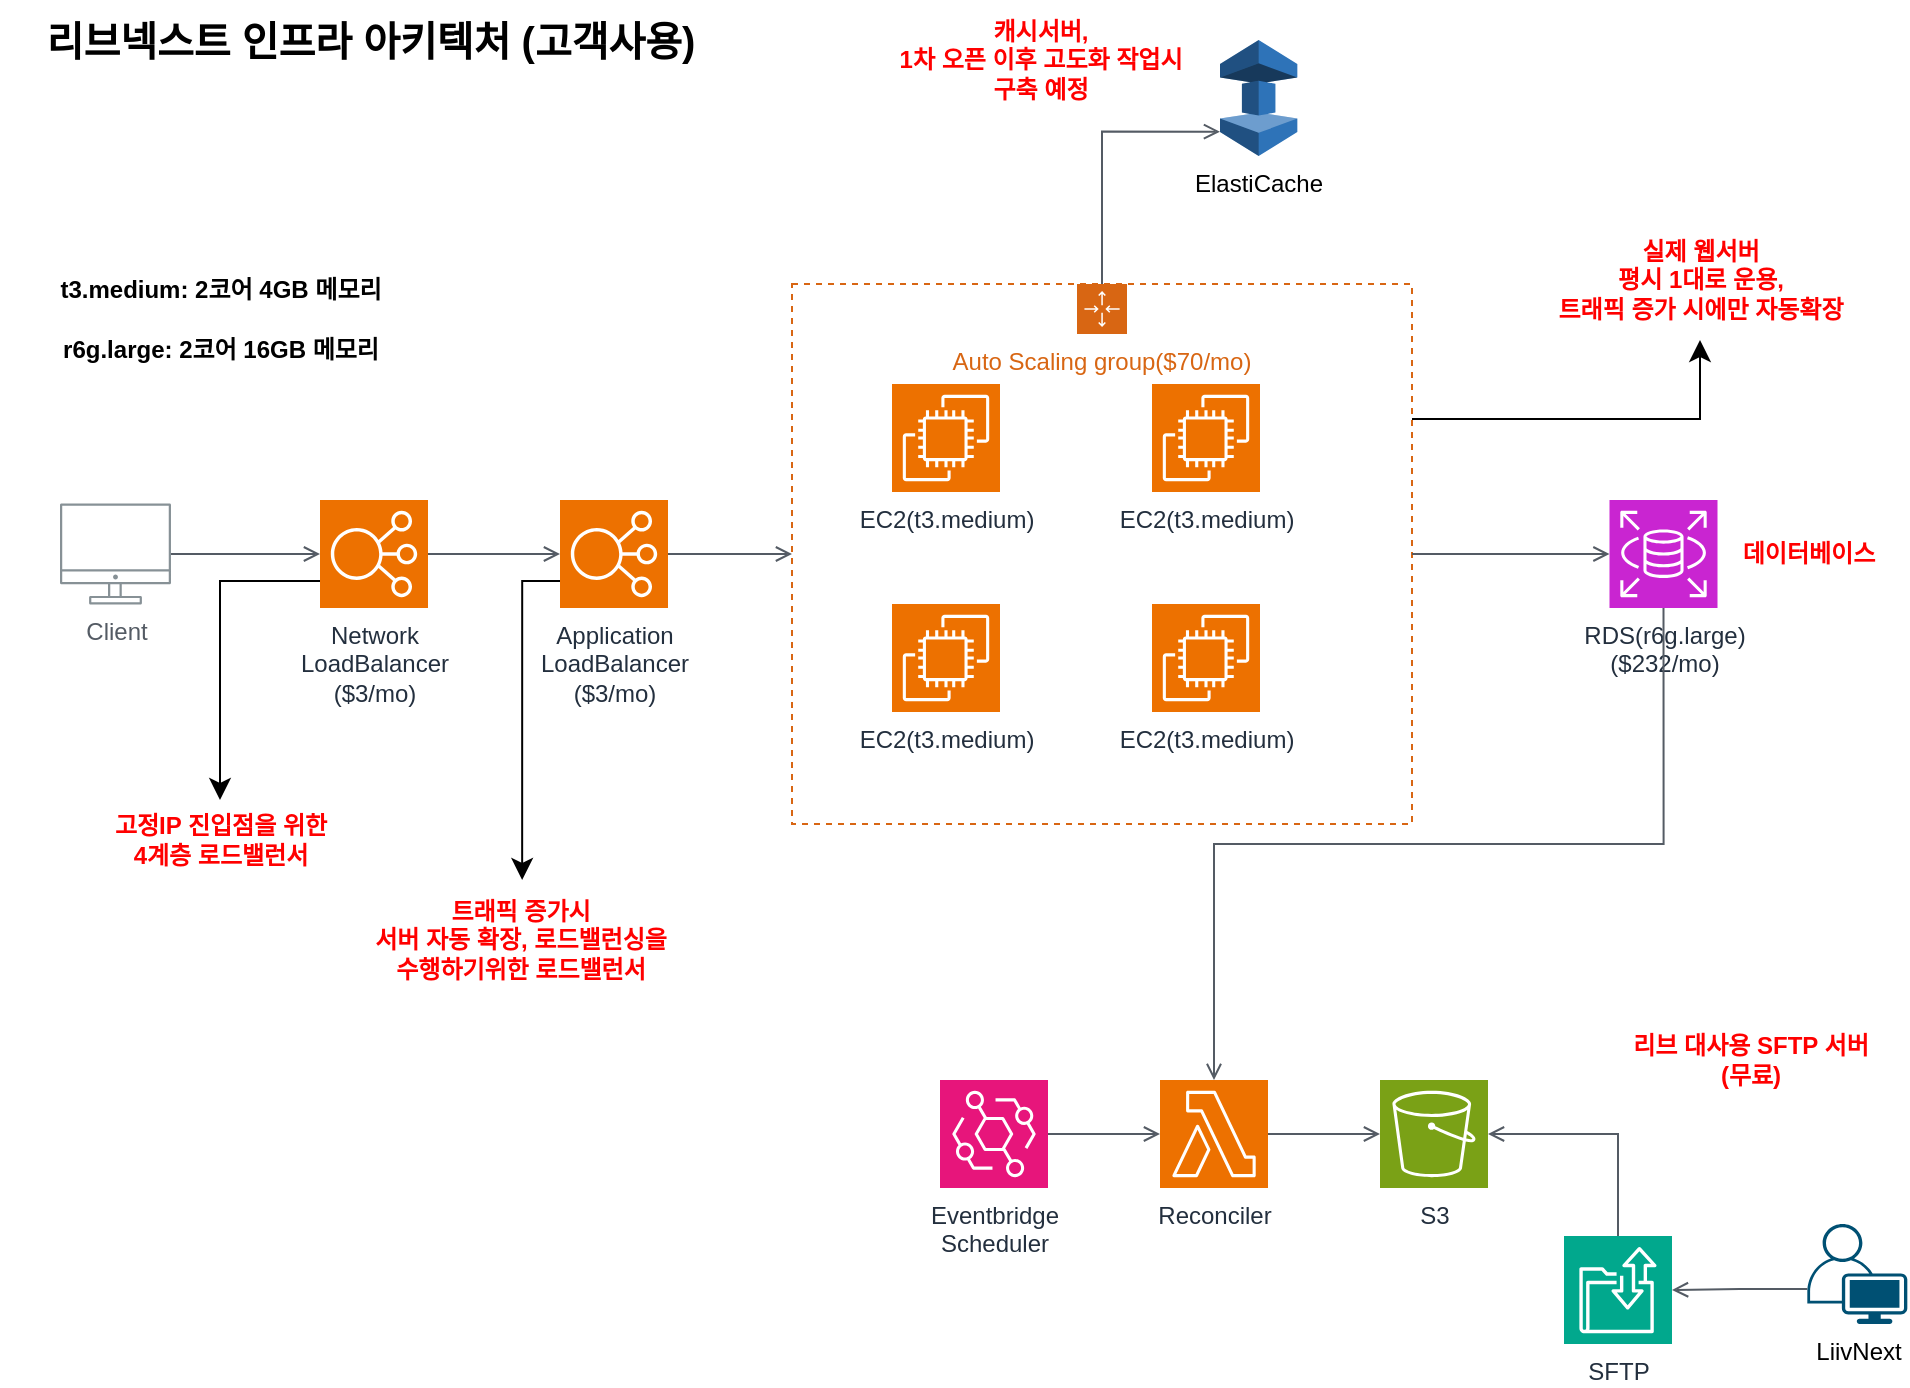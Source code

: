 <mxfile version="21.5.1" type="device">
  <diagram id="Ht1M8jgEwFfnCIfOTk4-" name="Page-1">
    <mxGraphModel dx="1098" dy="820" grid="1" gridSize="10" guides="1" tooltips="1" connect="1" arrows="1" fold="1" page="1" pageScale="1" pageWidth="1169" pageHeight="827" math="0" shadow="0">
      <root>
        <mxCell id="0" />
        <mxCell id="1" parent="0" />
        <mxCell id="UEzPUAAOIrF-is8g5C7q-109" value="Client" style="outlineConnect=0;gradientColor=none;fontColor=#545B64;strokeColor=none;fillColor=#879196;dashed=0;verticalLabelPosition=bottom;verticalAlign=top;align=center;html=1;fontSize=12;fontStyle=0;aspect=fixed;shape=mxgraph.aws4.illustration_desktop;pointerEvents=1;labelBackgroundColor=#ffffff;" parent="1" vertex="1">
          <mxGeometry x="140" y="271.75" width="55.49" height="50.5" as="geometry" />
        </mxCell>
        <mxCell id="WT9P7IldPV2H4tiKX_e4-3" value="RDS(r6g.large)&lt;br&gt;($232/mo)" style="sketch=0;points=[[0,0,0],[0.25,0,0],[0.5,0,0],[0.75,0,0],[1,0,0],[0,1,0],[0.25,1,0],[0.5,1,0],[0.75,1,0],[1,1,0],[0,0.25,0],[0,0.5,0],[0,0.75,0],[1,0.25,0],[1,0.5,0],[1,0.75,0]];outlineConnect=0;fontColor=#232F3E;fillColor=#C925D1;strokeColor=#ffffff;dashed=0;verticalLabelPosition=bottom;verticalAlign=top;align=center;html=1;fontSize=12;fontStyle=0;aspect=fixed;shape=mxgraph.aws4.resourceIcon;resIcon=mxgraph.aws4.rds;" parent="1" vertex="1">
          <mxGeometry x="914.75" y="270" width="54" height="54" as="geometry" />
        </mxCell>
        <mxCell id="WT9P7IldPV2H4tiKX_e4-6" value="Network &lt;br&gt;LoadBalancer&lt;br&gt;($3/mo)" style="sketch=0;points=[[0,0,0],[0.25,0,0],[0.5,0,0],[0.75,0,0],[1,0,0],[0,1,0],[0.25,1,0],[0.5,1,0],[0.75,1,0],[1,1,0],[0,0.25,0],[0,0.5,0],[0,0.75,0],[1,0.25,0],[1,0.5,0],[1,0.75,0]];outlineConnect=0;fontColor=#232F3E;fillColor=#ED7100;strokeColor=#ffffff;dashed=0;verticalLabelPosition=bottom;verticalAlign=top;align=center;html=1;fontSize=12;fontStyle=0;aspect=fixed;shape=mxgraph.aws4.resourceIcon;resIcon=mxgraph.aws4.elastic_load_balancing;" parent="1" vertex="1">
          <mxGeometry x="270" y="270" width="54" height="54" as="geometry" />
        </mxCell>
        <mxCell id="WT9P7IldPV2H4tiKX_e4-16" value="Application&lt;br&gt;LoadBalancer&lt;br&gt;($3/mo)" style="sketch=0;points=[[0,0,0],[0.25,0,0],[0.5,0,0],[0.75,0,0],[1,0,0],[0,1,0],[0.25,1,0],[0.5,1,0],[0.75,1,0],[1,1,0],[0,0.25,0],[0,0.5,0],[0,0.75,0],[1,0.25,0],[1,0.5,0],[1,0.75,0]];outlineConnect=0;fontColor=#232F3E;fillColor=#ED7100;strokeColor=#ffffff;dashed=0;verticalLabelPosition=bottom;verticalAlign=top;align=center;html=1;fontSize=12;fontStyle=0;aspect=fixed;shape=mxgraph.aws4.resourceIcon;resIcon=mxgraph.aws4.elastic_load_balancing;" parent="1" vertex="1">
          <mxGeometry x="390" y="270" width="54" height="54" as="geometry" />
        </mxCell>
        <mxCell id="WT9P7IldPV2H4tiKX_e4-18" value="" style="edgeStyle=orthogonalEdgeStyle;html=1;endArrow=open;elbow=vertical;startArrow=none;endFill=0;strokeColor=#545B64;rounded=0;exitX=1;exitY=0.5;exitDx=0;exitDy=0;exitPerimeter=0;entryX=0;entryY=0.5;entryDx=0;entryDy=0;entryPerimeter=0;" parent="1" source="WT9P7IldPV2H4tiKX_e4-6" target="WT9P7IldPV2H4tiKX_e4-16" edge="1">
          <mxGeometry width="100" relative="1" as="geometry">
            <mxPoint x="420" y="147" as="sourcePoint" />
            <mxPoint x="510" y="147" as="targetPoint" />
          </mxGeometry>
        </mxCell>
        <mxCell id="WT9P7IldPV2H4tiKX_e4-19" value="Auto Scaling group($70/mo)" style="points=[[0,0],[0.25,0],[0.5,0],[0.75,0],[1,0],[1,0.25],[1,0.5],[1,0.75],[1,1],[0.75,1],[0.5,1],[0.25,1],[0,1],[0,0.75],[0,0.5],[0,0.25]];outlineConnect=0;gradientColor=none;html=1;whiteSpace=wrap;fontSize=12;fontStyle=0;container=1;pointerEvents=0;collapsible=0;recursiveResize=0;shape=mxgraph.aws4.groupCenter;grIcon=mxgraph.aws4.group_auto_scaling_group;grStroke=1;strokeColor=#D86613;fillColor=none;verticalAlign=top;align=center;fontColor=#D86613;dashed=1;spacingTop=25;" parent="1" vertex="1">
          <mxGeometry x="506" y="162" width="310" height="270" as="geometry" />
        </mxCell>
        <mxCell id="WT9P7IldPV2H4tiKX_e4-15" value="EC2(t3.medium)" style="sketch=0;points=[[0,0,0],[0.25,0,0],[0.5,0,0],[0.75,0,0],[1,0,0],[0,1,0],[0.25,1,0],[0.5,1,0],[0.75,1,0],[1,1,0],[0,0.25,0],[0,0.5,0],[0,0.75,0],[1,0.25,0],[1,0.5,0],[1,0.75,0]];outlineConnect=0;fontColor=#232F3E;fillColor=#ED7100;strokeColor=#ffffff;dashed=0;verticalLabelPosition=bottom;verticalAlign=top;align=center;html=1;fontSize=12;fontStyle=0;aspect=fixed;shape=mxgraph.aws4.resourceIcon;resIcon=mxgraph.aws4.ec2;" parent="WT9P7IldPV2H4tiKX_e4-19" vertex="1">
          <mxGeometry x="50" y="50" width="54" height="54" as="geometry" />
        </mxCell>
        <mxCell id="WT9P7IldPV2H4tiKX_e4-30" value="EC2(t3.medium)" style="sketch=0;points=[[0,0,0],[0.25,0,0],[0.5,0,0],[0.75,0,0],[1,0,0],[0,1,0],[0.25,1,0],[0.5,1,0],[0.75,1,0],[1,1,0],[0,0.25,0],[0,0.5,0],[0,0.75,0],[1,0.25,0],[1,0.5,0],[1,0.75,0]];outlineConnect=0;fontColor=#232F3E;fillColor=#ED7100;strokeColor=#ffffff;dashed=0;verticalLabelPosition=bottom;verticalAlign=top;align=center;html=1;fontSize=12;fontStyle=0;aspect=fixed;shape=mxgraph.aws4.resourceIcon;resIcon=mxgraph.aws4.ec2;" parent="WT9P7IldPV2H4tiKX_e4-19" vertex="1">
          <mxGeometry x="180" y="50" width="54" height="54" as="geometry" />
        </mxCell>
        <mxCell id="WT9P7IldPV2H4tiKX_e4-29" value="EC2(t3.medium)" style="sketch=0;points=[[0,0,0],[0.25,0,0],[0.5,0,0],[0.75,0,0],[1,0,0],[0,1,0],[0.25,1,0],[0.5,1,0],[0.75,1,0],[1,1,0],[0,0.25,0],[0,0.5,0],[0,0.75,0],[1,0.25,0],[1,0.5,0],[1,0.75,0]];outlineConnect=0;fontColor=#232F3E;fillColor=#ED7100;strokeColor=#ffffff;dashed=0;verticalLabelPosition=bottom;verticalAlign=top;align=center;html=1;fontSize=12;fontStyle=0;aspect=fixed;shape=mxgraph.aws4.resourceIcon;resIcon=mxgraph.aws4.ec2;" parent="WT9P7IldPV2H4tiKX_e4-19" vertex="1">
          <mxGeometry x="180" y="160" width="54" height="54" as="geometry" />
        </mxCell>
        <mxCell id="WT9P7IldPV2H4tiKX_e4-28" value="EC2(t3.medium)" style="sketch=0;points=[[0,0,0],[0.25,0,0],[0.5,0,0],[0.75,0,0],[1,0,0],[0,1,0],[0.25,1,0],[0.5,1,0],[0.75,1,0],[1,1,0],[0,0.25,0],[0,0.5,0],[0,0.75,0],[1,0.25,0],[1,0.5,0],[1,0.75,0]];outlineConnect=0;fontColor=#232F3E;fillColor=#ED7100;strokeColor=#ffffff;dashed=0;verticalLabelPosition=bottom;verticalAlign=top;align=center;html=1;fontSize=12;fontStyle=0;aspect=fixed;shape=mxgraph.aws4.resourceIcon;resIcon=mxgraph.aws4.ec2;" parent="WT9P7IldPV2H4tiKX_e4-19" vertex="1">
          <mxGeometry x="50" y="160" width="54" height="54" as="geometry" />
        </mxCell>
        <mxCell id="WT9P7IldPV2H4tiKX_e4-22" value="" style="edgeStyle=orthogonalEdgeStyle;html=1;endArrow=open;elbow=vertical;startArrow=none;endFill=0;strokeColor=#545B64;rounded=0;exitX=1;exitY=0.5;exitDx=0;exitDy=0;exitPerimeter=0;entryX=0;entryY=0.5;entryDx=0;entryDy=0;" parent="1" source="WT9P7IldPV2H4tiKX_e4-16" target="WT9P7IldPV2H4tiKX_e4-19" edge="1">
          <mxGeometry width="100" relative="1" as="geometry">
            <mxPoint x="572.5" y="296.5" as="sourcePoint" />
            <mxPoint x="675" y="297" as="targetPoint" />
          </mxGeometry>
        </mxCell>
        <mxCell id="WT9P7IldPV2H4tiKX_e4-25" value="" style="edgeStyle=orthogonalEdgeStyle;html=1;endArrow=open;elbow=vertical;startArrow=none;endFill=0;strokeColor=#545B64;rounded=0;exitX=0.5;exitY=0;exitDx=0;exitDy=0;entryX=0;entryY=0.79;entryDx=0;entryDy=0;entryPerimeter=0;" parent="1" source="WT9P7IldPV2H4tiKX_e4-19" target="WT9P7IldPV2H4tiKX_e4-26" edge="1">
          <mxGeometry width="100" relative="1" as="geometry">
            <mxPoint x="810" y="82" as="sourcePoint" />
            <mxPoint x="660.995" y="80" as="targetPoint" />
          </mxGeometry>
        </mxCell>
        <mxCell id="WT9P7IldPV2H4tiKX_e4-26" value="ElastiCache" style="outlineConnect=0;dashed=0;verticalLabelPosition=bottom;verticalAlign=top;align=center;html=1;shape=mxgraph.aws3.elasticache;fillColor=#2E73B8;gradientColor=none;aspect=fixed;" parent="1" vertex="1">
          <mxGeometry x="720" y="40" width="38.67" height="58" as="geometry" />
        </mxCell>
        <mxCell id="WT9P7IldPV2H4tiKX_e4-31" value="" style="edgeStyle=orthogonalEdgeStyle;html=1;endArrow=open;elbow=vertical;startArrow=none;endFill=0;strokeColor=#545B64;rounded=0;exitX=1;exitY=0.5;exitDx=0;exitDy=0;entryX=0;entryY=0.5;entryDx=0;entryDy=0;entryPerimeter=0;" parent="1" source="WT9P7IldPV2H4tiKX_e4-19" target="WT9P7IldPV2H4tiKX_e4-3" edge="1">
          <mxGeometry width="100" relative="1" as="geometry">
            <mxPoint x="990" y="296.66" as="sourcePoint" />
            <mxPoint x="1082" y="296.66" as="targetPoint" />
          </mxGeometry>
        </mxCell>
        <mxCell id="WT9P7IldPV2H4tiKX_e4-32" value="Eventbridge&lt;br&gt;Scheduler" style="sketch=0;points=[[0,0,0],[0.25,0,0],[0.5,0,0],[0.75,0,0],[1,0,0],[0,1,0],[0.25,1,0],[0.5,1,0],[0.75,1,0],[1,1,0],[0,0.25,0],[0,0.5,0],[0,0.75,0],[1,0.25,0],[1,0.5,0],[1,0.75,0]];outlineConnect=0;fontColor=#232F3E;fillColor=#E7157B;strokeColor=#ffffff;dashed=0;verticalLabelPosition=bottom;verticalAlign=top;align=center;html=1;fontSize=12;fontStyle=0;aspect=fixed;shape=mxgraph.aws4.resourceIcon;resIcon=mxgraph.aws4.eventbridge;" parent="1" vertex="1">
          <mxGeometry x="580" y="560" width="54" height="54" as="geometry" />
        </mxCell>
        <mxCell id="WT9P7IldPV2H4tiKX_e4-34" value="" style="edgeStyle=orthogonalEdgeStyle;html=1;endArrow=open;elbow=vertical;startArrow=none;endFill=0;strokeColor=#545B64;rounded=0;" parent="1" source="UEzPUAAOIrF-is8g5C7q-109" target="WT9P7IldPV2H4tiKX_e4-6" edge="1">
          <mxGeometry width="100" relative="1" as="geometry">
            <mxPoint x="210" y="296.8" as="sourcePoint" />
            <mxPoint x="312" y="296.8" as="targetPoint" />
          </mxGeometry>
        </mxCell>
        <mxCell id="WT9P7IldPV2H4tiKX_e4-35" value="Reconciler" style="sketch=0;points=[[0,0,0],[0.25,0,0],[0.5,0,0],[0.75,0,0],[1,0,0],[0,1,0],[0.25,1,0],[0.5,1,0],[0.75,1,0],[1,1,0],[0,0.25,0],[0,0.5,0],[0,0.75,0],[1,0.25,0],[1,0.5,0],[1,0.75,0]];outlineConnect=0;fontColor=#232F3E;fillColor=#ED7100;strokeColor=#ffffff;dashed=0;verticalLabelPosition=bottom;verticalAlign=top;align=center;html=1;fontSize=12;fontStyle=0;aspect=fixed;shape=mxgraph.aws4.resourceIcon;resIcon=mxgraph.aws4.lambda;" parent="1" vertex="1">
          <mxGeometry x="690" y="560" width="54" height="54" as="geometry" />
        </mxCell>
        <mxCell id="WT9P7IldPV2H4tiKX_e4-39" value="S3" style="sketch=0;points=[[0,0,0],[0.25,0,0],[0.5,0,0],[0.75,0,0],[1,0,0],[0,1,0],[0.25,1,0],[0.5,1,0],[0.75,1,0],[1,1,0],[0,0.25,0],[0,0.5,0],[0,0.75,0],[1,0.25,0],[1,0.5,0],[1,0.75,0]];outlineConnect=0;fontColor=#232F3E;fillColor=#7AA116;strokeColor=#ffffff;dashed=0;verticalLabelPosition=bottom;verticalAlign=top;align=center;html=1;fontSize=12;fontStyle=0;aspect=fixed;shape=mxgraph.aws4.resourceIcon;resIcon=mxgraph.aws4.s3;" parent="1" vertex="1">
          <mxGeometry x="800" y="560" width="54" height="54" as="geometry" />
        </mxCell>
        <mxCell id="WT9P7IldPV2H4tiKX_e4-40" value="" style="edgeStyle=orthogonalEdgeStyle;html=1;endArrow=open;elbow=vertical;startArrow=none;endFill=0;strokeColor=#545B64;rounded=0;exitX=1;exitY=0.5;exitDx=0;exitDy=0;exitPerimeter=0;entryX=0;entryY=0.5;entryDx=0;entryDy=0;entryPerimeter=0;" parent="1" source="WT9P7IldPV2H4tiKX_e4-32" target="WT9P7IldPV2H4tiKX_e4-35" edge="1">
          <mxGeometry width="100" relative="1" as="geometry">
            <mxPoint x="695.75" y="680" as="sourcePoint" />
            <mxPoint x="795.75" y="680" as="targetPoint" />
          </mxGeometry>
        </mxCell>
        <mxCell id="WT9P7IldPV2H4tiKX_e4-41" value="" style="edgeStyle=orthogonalEdgeStyle;html=1;endArrow=open;elbow=vertical;startArrow=none;endFill=0;strokeColor=#545B64;rounded=0;exitX=1;exitY=0.5;exitDx=0;exitDy=0;exitPerimeter=0;" parent="1" source="WT9P7IldPV2H4tiKX_e4-35" target="WT9P7IldPV2H4tiKX_e4-39" edge="1">
          <mxGeometry width="100" relative="1" as="geometry">
            <mxPoint x="770" y="588.77" as="sourcePoint" />
            <mxPoint x="830" y="589" as="targetPoint" />
          </mxGeometry>
        </mxCell>
        <mxCell id="WT9P7IldPV2H4tiKX_e4-43" value="SFTP" style="sketch=0;points=[[0,0,0],[0.25,0,0],[0.5,0,0],[0.75,0,0],[1,0,0],[0,1,0],[0.25,1,0],[0.5,1,0],[0.75,1,0],[1,1,0],[0,0.25,0],[0,0.5,0],[0,0.75,0],[1,0.25,0],[1,0.5,0],[1,0.75,0]];outlineConnect=0;fontColor=#232F3E;fillColor=#01A88D;strokeColor=#ffffff;dashed=0;verticalLabelPosition=bottom;verticalAlign=top;align=center;html=1;fontSize=12;fontStyle=0;aspect=fixed;shape=mxgraph.aws4.resourceIcon;resIcon=mxgraph.aws4.transfer_family;" parent="1" vertex="1">
          <mxGeometry x="892" y="638" width="54" height="54" as="geometry" />
        </mxCell>
        <mxCell id="WT9P7IldPV2H4tiKX_e4-44" value="" style="edgeStyle=orthogonalEdgeStyle;html=1;endArrow=open;elbow=vertical;startArrow=none;endFill=0;strokeColor=#545B64;rounded=0;exitX=0.5;exitY=0;exitDx=0;exitDy=0;exitPerimeter=0;entryX=1;entryY=0.5;entryDx=0;entryDy=0;entryPerimeter=0;" parent="1" source="WT9P7IldPV2H4tiKX_e4-43" target="WT9P7IldPV2H4tiKX_e4-39" edge="1">
          <mxGeometry width="100" relative="1" as="geometry">
            <mxPoint x="1032" y="586.52" as="sourcePoint" />
            <mxPoint x="1088" y="586.52" as="targetPoint" />
          </mxGeometry>
        </mxCell>
        <mxCell id="WT9P7IldPV2H4tiKX_e4-45" value="LiivNext" style="points=[[0.35,0,0],[0.98,0.51,0],[1,0.71,0],[0.67,1,0],[0,0.795,0],[0,0.65,0]];verticalLabelPosition=bottom;sketch=0;html=1;verticalAlign=top;aspect=fixed;align=center;pointerEvents=1;shape=mxgraph.cisco19.user;fillColor=#005073;strokeColor=none;" parent="1" vertex="1">
          <mxGeometry x="1013.66" y="632" width="50" height="50" as="geometry" />
        </mxCell>
        <mxCell id="WT9P7IldPV2H4tiKX_e4-47" value="" style="edgeStyle=orthogonalEdgeStyle;html=1;endArrow=open;elbow=vertical;startArrow=none;endFill=0;strokeColor=#545B64;rounded=0;exitX=0;exitY=0.65;exitDx=0;exitDy=0;exitPerimeter=0;entryX=1;entryY=0.5;entryDx=0;entryDy=0;entryPerimeter=0;" parent="1" source="WT9P7IldPV2H4tiKX_e4-45" target="WT9P7IldPV2H4tiKX_e4-43" edge="1">
          <mxGeometry width="100" relative="1" as="geometry">
            <mxPoint x="1043" y="679" as="sourcePoint" />
            <mxPoint x="982" y="628" as="targetPoint" />
          </mxGeometry>
        </mxCell>
        <mxCell id="WT9P7IldPV2H4tiKX_e4-49" value="&lt;font style=&quot;font-size: 20px;&quot;&gt;&lt;b style=&quot;font-size: 20px;&quot;&gt;리브넥스트 인프라 아키텍처 (고객사용)&lt;br&gt;&lt;/b&gt;&lt;/font&gt;" style="text;html=1;align=center;verticalAlign=middle;resizable=0;points=[];autosize=1;strokeColor=none;fillColor=none;fontSize=20;" parent="1" vertex="1">
          <mxGeometry x="110" y="20" width="370" height="40" as="geometry" />
        </mxCell>
        <mxCell id="7BHEjiyhzzTdp9k4Y-Ck-2" value="" style="edgeStyle=orthogonalEdgeStyle;html=1;endArrow=open;elbow=vertical;startArrow=none;endFill=0;strokeColor=#545B64;rounded=0;exitX=0.5;exitY=1;exitDx=0;exitDy=0;exitPerimeter=0;entryX=0.5;entryY=0;entryDx=0;entryDy=0;entryPerimeter=0;" parent="1" source="WT9P7IldPV2H4tiKX_e4-3" target="WT9P7IldPV2H4tiKX_e4-35" edge="1">
          <mxGeometry width="100" relative="1" as="geometry">
            <mxPoint x="840" y="460" as="sourcePoint" />
            <mxPoint x="896" y="460" as="targetPoint" />
          </mxGeometry>
        </mxCell>
        <mxCell id="7BHEjiyhzzTdp9k4Y-Ck-4" value="고정IP 진입점을 위한&lt;br style=&quot;font-size: 12px;&quot;&gt;4계층 로드밸런서" style="text;html=1;align=center;verticalAlign=middle;resizable=0;points=[];autosize=1;strokeColor=none;fillColor=none;fontColor=#ff0000;fontSize=12;fontStyle=1" parent="1" vertex="1">
          <mxGeometry x="150" y="420" width="140" height="40" as="geometry" />
        </mxCell>
        <mxCell id="7BHEjiyhzzTdp9k4Y-Ck-6" value="트래픽 증가시&lt;br&gt;서버 자동 확장, 로드밸런싱을&lt;br&gt;수행하기위한 로드밸런서" style="text;html=1;align=center;verticalAlign=middle;resizable=0;points=[];autosize=1;strokeColor=none;fillColor=none;fontStyle=1;fontColor=#ff0000;" parent="1" vertex="1">
          <mxGeometry x="280" y="460" width="180" height="60" as="geometry" />
        </mxCell>
        <mxCell id="7BHEjiyhzzTdp9k4Y-Ck-9" value="" style="edgeStyle=segmentEdgeStyle;endArrow=classic;html=1;curved=0;rounded=0;endSize=8;startSize=8;exitX=0;exitY=0.75;exitDx=0;exitDy=0;exitPerimeter=0;" parent="1" source="WT9P7IldPV2H4tiKX_e4-6" target="7BHEjiyhzzTdp9k4Y-Ck-4" edge="1">
          <mxGeometry width="50" height="50" relative="1" as="geometry">
            <mxPoint x="250" y="430" as="sourcePoint" />
            <mxPoint x="300" y="380" as="targetPoint" />
          </mxGeometry>
        </mxCell>
        <mxCell id="7BHEjiyhzzTdp9k4Y-Ck-10" value="" style="edgeStyle=segmentEdgeStyle;endArrow=classic;html=1;curved=0;rounded=0;endSize=8;startSize=8;exitX=0;exitY=0.75;exitDx=0;exitDy=0;exitPerimeter=0;entryX=0.506;entryY=0;entryDx=0;entryDy=0;entryPerimeter=0;" parent="1" source="WT9P7IldPV2H4tiKX_e4-16" target="7BHEjiyhzzTdp9k4Y-Ck-6" edge="1">
          <mxGeometry width="50" height="50" relative="1" as="geometry">
            <mxPoint x="390" y="330" as="sourcePoint" />
            <mxPoint x="340" y="439" as="targetPoint" />
          </mxGeometry>
        </mxCell>
        <mxCell id="7BHEjiyhzzTdp9k4Y-Ck-11" value="실제 웹서버&lt;br&gt;평시 1대로 운용,&lt;br&gt;트래픽 증가 시에만 자동확장" style="text;html=1;align=center;verticalAlign=middle;resizable=0;points=[];autosize=1;strokeColor=none;fillColor=none;fontColor=#ff0000;fontStyle=1" parent="1" vertex="1">
          <mxGeometry x="870" y="130" width="180" height="60" as="geometry" />
        </mxCell>
        <mxCell id="7BHEjiyhzzTdp9k4Y-Ck-12" value="" style="edgeStyle=segmentEdgeStyle;endArrow=classic;html=1;curved=0;rounded=0;endSize=8;startSize=8;exitX=1;exitY=0.25;exitDx=0;exitDy=0;" parent="1" source="WT9P7IldPV2H4tiKX_e4-19" target="7BHEjiyhzzTdp9k4Y-Ck-11" edge="1">
          <mxGeometry width="50" height="50" relative="1" as="geometry">
            <mxPoint x="1099" y="222.5" as="sourcePoint" />
            <mxPoint x="1080" y="371.5" as="targetPoint" />
          </mxGeometry>
        </mxCell>
        <mxCell id="7BHEjiyhzzTdp9k4Y-Ck-13" value="캐시서버,&lt;br&gt;1차 오픈 이후 고도화 작업시&lt;br&gt;구축 예정" style="text;html=1;align=center;verticalAlign=middle;resizable=0;points=[];autosize=1;strokeColor=none;fillColor=none;fontColor=#ff0000;fontStyle=1" parent="1" vertex="1">
          <mxGeometry x="540" y="20" width="180" height="60" as="geometry" />
        </mxCell>
        <mxCell id="7BHEjiyhzzTdp9k4Y-Ck-14" value="데이터베이스" style="text;html=1;align=center;verticalAlign=middle;resizable=0;points=[];autosize=1;strokeColor=none;fillColor=none;fontColor=#ff0000;fontStyle=1" parent="1" vertex="1">
          <mxGeometry x="963.66" y="282" width="100" height="30" as="geometry" />
        </mxCell>
        <mxCell id="7BHEjiyhzzTdp9k4Y-Ck-16" value="리브 대사용 SFTP 서버&lt;br&gt;(무료)" style="text;html=1;align=center;verticalAlign=middle;resizable=0;points=[];autosize=1;strokeColor=none;fillColor=none;fontStyle=1;fontColor=#ff0000;" parent="1" vertex="1">
          <mxGeometry x="910" y="530" width="150" height="40" as="geometry" />
        </mxCell>
        <mxCell id="gRxD_L8L9UA8RRj_sprW-1" value="t3.medium: 2코어 4GB 메모리" style="text;html=1;align=center;verticalAlign=middle;resizable=0;points=[];autosize=1;strokeColor=none;fillColor=none;fontStyle=1" vertex="1" parent="1">
          <mxGeometry x="125" y="150" width="190" height="30" as="geometry" />
        </mxCell>
        <mxCell id="gRxD_L8L9UA8RRj_sprW-2" value="r6g.large: 2코어 16GB 메모리" style="text;html=1;align=center;verticalAlign=middle;resizable=0;points=[];autosize=1;strokeColor=none;fillColor=none;fontStyle=1" vertex="1" parent="1">
          <mxGeometry x="125" y="180" width="190" height="30" as="geometry" />
        </mxCell>
      </root>
    </mxGraphModel>
  </diagram>
</mxfile>
